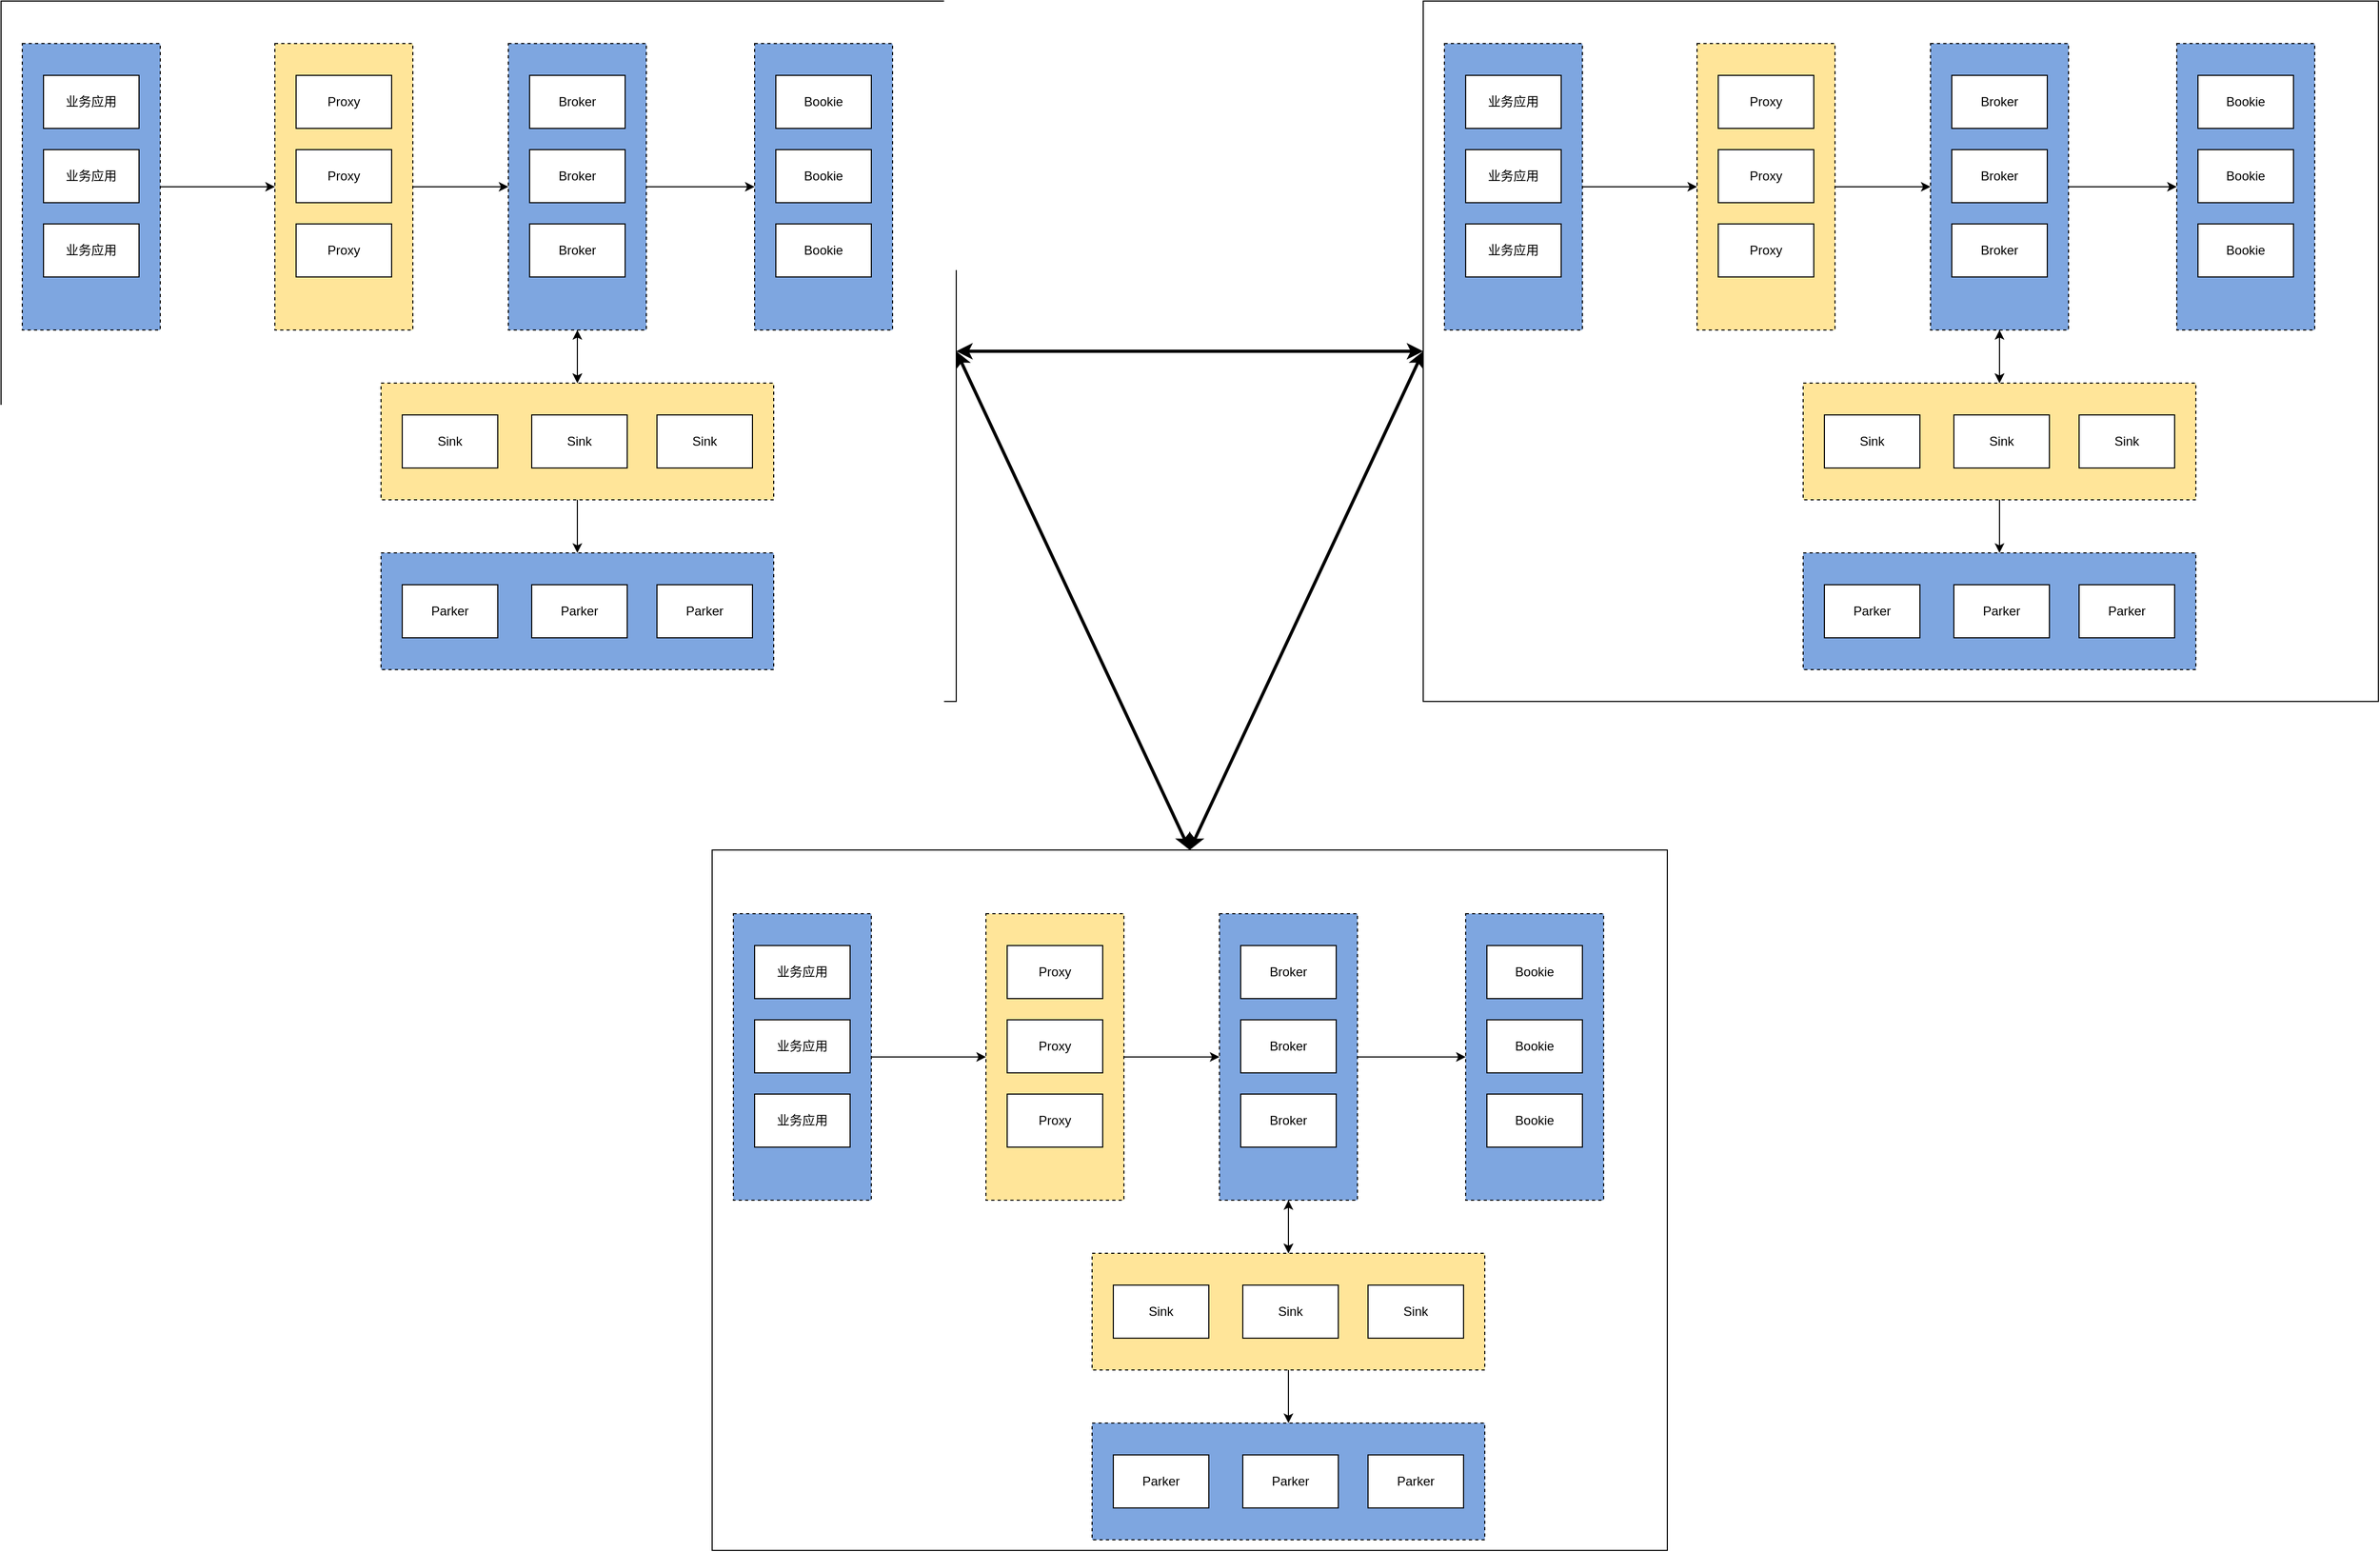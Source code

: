 <mxfile version="24.9.2">
  <diagram name="第 1 页" id="xtALz24A0W7U6FlH0sW0">
    <mxGraphModel dx="4522" dy="1408" grid="1" gridSize="10" guides="1" tooltips="1" connect="1" arrows="1" fold="1" page="1" pageScale="1" pageWidth="1654" pageHeight="1169" math="0" shadow="0">
      <root>
        <mxCell id="0" />
        <mxCell id="1" parent="0" />
        <mxCell id="oPbFwZGhu8BdO2sNFJzr-137" style="edgeStyle=none;rounded=0;orthogonalLoop=1;jettySize=auto;html=1;exitX=1;exitY=0.5;exitDx=0;exitDy=0;entryX=0.5;entryY=0;entryDx=0;entryDy=0;startArrow=classic;startFill=1;strokeWidth=3;" edge="1" parent="1" source="oPbFwZGhu8BdO2sNFJzr-17" target="oPbFwZGhu8BdO2sNFJzr-106">
          <mxGeometry relative="1" as="geometry" />
        </mxCell>
        <mxCell id="oPbFwZGhu8BdO2sNFJzr-139" style="edgeStyle=none;rounded=0;orthogonalLoop=1;jettySize=auto;html=1;exitX=1;exitY=0.5;exitDx=0;exitDy=0;entryX=0;entryY=0.5;entryDx=0;entryDy=0;startArrow=classic;startFill=1;strokeWidth=3;" edge="1" parent="1" source="oPbFwZGhu8BdO2sNFJzr-17" target="oPbFwZGhu8BdO2sNFJzr-75">
          <mxGeometry relative="1" as="geometry" />
        </mxCell>
        <mxCell id="oPbFwZGhu8BdO2sNFJzr-17" value="" style="rounded=0;whiteSpace=wrap;html=1;strokeWidth=1;" vertex="1" parent="1">
          <mxGeometry x="-10" y="80" width="900" height="660" as="geometry" />
        </mxCell>
        <mxCell id="oPbFwZGhu8BdO2sNFJzr-15" style="edgeStyle=orthogonalEdgeStyle;rounded=0;orthogonalLoop=1;jettySize=auto;html=1;exitX=1;exitY=0.5;exitDx=0;exitDy=0;entryX=0;entryY=0.5;entryDx=0;entryDy=0;" edge="1" parent="1" source="oPbFwZGhu8BdO2sNFJzr-4" target="oPbFwZGhu8BdO2sNFJzr-6">
          <mxGeometry relative="1" as="geometry" />
        </mxCell>
        <mxCell id="oPbFwZGhu8BdO2sNFJzr-4" value="" style="rounded=0;whiteSpace=wrap;html=1;dashed=1;fillColor=#FFE599;" vertex="1" parent="1">
          <mxGeometry x="248" y="120" width="130" height="270" as="geometry" />
        </mxCell>
        <mxCell id="oPbFwZGhu8BdO2sNFJzr-1" value="Proxy" style="rounded=0;whiteSpace=wrap;html=1;" vertex="1" parent="1">
          <mxGeometry x="268" y="150" width="90" height="50" as="geometry" />
        </mxCell>
        <mxCell id="oPbFwZGhu8BdO2sNFJzr-2" value="Proxy" style="rounded=0;whiteSpace=wrap;html=1;" vertex="1" parent="1">
          <mxGeometry x="268" y="220" width="90" height="50" as="geometry" />
        </mxCell>
        <mxCell id="oPbFwZGhu8BdO2sNFJzr-3" value="Proxy" style="rounded=0;whiteSpace=wrap;html=1;" vertex="1" parent="1">
          <mxGeometry x="268" y="290" width="90" height="50" as="geometry" />
        </mxCell>
        <mxCell id="oPbFwZGhu8BdO2sNFJzr-16" style="edgeStyle=orthogonalEdgeStyle;rounded=0;orthogonalLoop=1;jettySize=auto;html=1;exitX=1;exitY=0.5;exitDx=0;exitDy=0;entryX=0;entryY=0.5;entryDx=0;entryDy=0;" edge="1" parent="1" source="oPbFwZGhu8BdO2sNFJzr-6" target="oPbFwZGhu8BdO2sNFJzr-10">
          <mxGeometry relative="1" as="geometry" />
        </mxCell>
        <mxCell id="oPbFwZGhu8BdO2sNFJzr-56" style="edgeStyle=orthogonalEdgeStyle;rounded=0;orthogonalLoop=1;jettySize=auto;html=1;exitX=0.5;exitY=1;exitDx=0;exitDy=0;entryX=0.5;entryY=0;entryDx=0;entryDy=0;" edge="1" parent="1" source="oPbFwZGhu8BdO2sNFJzr-6" target="oPbFwZGhu8BdO2sNFJzr-51">
          <mxGeometry relative="1" as="geometry" />
        </mxCell>
        <mxCell id="oPbFwZGhu8BdO2sNFJzr-57" style="edgeStyle=orthogonalEdgeStyle;rounded=0;orthogonalLoop=1;jettySize=auto;html=1;exitX=0.5;exitY=1;exitDx=0;exitDy=0;entryX=0.5;entryY=0;entryDx=0;entryDy=0;startArrow=classic;startFill=1;" edge="1" parent="1" source="oPbFwZGhu8BdO2sNFJzr-6" target="oPbFwZGhu8BdO2sNFJzr-51">
          <mxGeometry relative="1" as="geometry" />
        </mxCell>
        <mxCell id="oPbFwZGhu8BdO2sNFJzr-6" value="" style="rounded=0;whiteSpace=wrap;html=1;dashed=1;fillColor=#7EA6E0;" vertex="1" parent="1">
          <mxGeometry x="468" y="120" width="130" height="270" as="geometry" />
        </mxCell>
        <mxCell id="oPbFwZGhu8BdO2sNFJzr-7" value="Broker" style="rounded=0;whiteSpace=wrap;html=1;" vertex="1" parent="1">
          <mxGeometry x="488" y="150" width="90" height="50" as="geometry" />
        </mxCell>
        <mxCell id="oPbFwZGhu8BdO2sNFJzr-8" value="Broker" style="rounded=0;whiteSpace=wrap;html=1;" vertex="1" parent="1">
          <mxGeometry x="488" y="220" width="90" height="50" as="geometry" />
        </mxCell>
        <mxCell id="oPbFwZGhu8BdO2sNFJzr-9" value="Broker" style="rounded=0;whiteSpace=wrap;html=1;" vertex="1" parent="1">
          <mxGeometry x="488" y="290" width="90" height="50" as="geometry" />
        </mxCell>
        <mxCell id="oPbFwZGhu8BdO2sNFJzr-10" value="" style="rounded=0;whiteSpace=wrap;html=1;dashed=1;fillColor=#7EA6E0;" vertex="1" parent="1">
          <mxGeometry x="700" y="120" width="130" height="270" as="geometry" />
        </mxCell>
        <mxCell id="oPbFwZGhu8BdO2sNFJzr-11" value="Bookie" style="rounded=0;whiteSpace=wrap;html=1;" vertex="1" parent="1">
          <mxGeometry x="720" y="150" width="90" height="50" as="geometry" />
        </mxCell>
        <mxCell id="oPbFwZGhu8BdO2sNFJzr-12" value="Bookie" style="rounded=0;whiteSpace=wrap;html=1;" vertex="1" parent="1">
          <mxGeometry x="720" y="220" width="90" height="50" as="geometry" />
        </mxCell>
        <mxCell id="oPbFwZGhu8BdO2sNFJzr-13" value="Bookie" style="rounded=0;whiteSpace=wrap;html=1;" vertex="1" parent="1">
          <mxGeometry x="720" y="290" width="90" height="50" as="geometry" />
        </mxCell>
        <mxCell id="oPbFwZGhu8BdO2sNFJzr-67" style="edgeStyle=orthogonalEdgeStyle;rounded=0;orthogonalLoop=1;jettySize=auto;html=1;exitX=0.5;exitY=1;exitDx=0;exitDy=0;entryX=0.5;entryY=0;entryDx=0;entryDy=0;" edge="1" parent="1" source="oPbFwZGhu8BdO2sNFJzr-51" target="oPbFwZGhu8BdO2sNFJzr-63">
          <mxGeometry relative="1" as="geometry" />
        </mxCell>
        <mxCell id="oPbFwZGhu8BdO2sNFJzr-51" value="" style="rounded=0;whiteSpace=wrap;html=1;dashed=1;fillColor=#FFE599;" vertex="1" parent="1">
          <mxGeometry x="348" y="440" width="370" height="110" as="geometry" />
        </mxCell>
        <mxCell id="oPbFwZGhu8BdO2sNFJzr-52" value="Sink" style="rounded=0;whiteSpace=wrap;html=1;" vertex="1" parent="1">
          <mxGeometry x="368" y="470" width="90" height="50" as="geometry" />
        </mxCell>
        <mxCell id="oPbFwZGhu8BdO2sNFJzr-53" value="Sink" style="rounded=0;whiteSpace=wrap;html=1;" vertex="1" parent="1">
          <mxGeometry x="490" y="470" width="90" height="50" as="geometry" />
        </mxCell>
        <mxCell id="oPbFwZGhu8BdO2sNFJzr-54" value="Sink" style="rounded=0;whiteSpace=wrap;html=1;" vertex="1" parent="1">
          <mxGeometry x="608" y="470" width="90" height="50" as="geometry" />
        </mxCell>
        <mxCell id="oPbFwZGhu8BdO2sNFJzr-63" value="" style="rounded=0;whiteSpace=wrap;html=1;dashed=1;fillColor=#7EA6E0;" vertex="1" parent="1">
          <mxGeometry x="348" y="600" width="370" height="110" as="geometry" />
        </mxCell>
        <mxCell id="oPbFwZGhu8BdO2sNFJzr-64" value="Parker" style="rounded=0;whiteSpace=wrap;html=1;" vertex="1" parent="1">
          <mxGeometry x="368" y="630" width="90" height="50" as="geometry" />
        </mxCell>
        <mxCell id="oPbFwZGhu8BdO2sNFJzr-65" value="Parker" style="rounded=0;whiteSpace=wrap;html=1;" vertex="1" parent="1">
          <mxGeometry x="490" y="630" width="90" height="50" as="geometry" />
        </mxCell>
        <mxCell id="oPbFwZGhu8BdO2sNFJzr-66" value="Parker" style="rounded=0;whiteSpace=wrap;html=1;" vertex="1" parent="1">
          <mxGeometry x="608" y="630" width="90" height="50" as="geometry" />
        </mxCell>
        <mxCell id="oPbFwZGhu8BdO2sNFJzr-74" style="edgeStyle=orthogonalEdgeStyle;rounded=0;orthogonalLoop=1;jettySize=auto;html=1;exitX=1;exitY=0.5;exitDx=0;exitDy=0;entryX=0;entryY=0.5;entryDx=0;entryDy=0;" edge="1" parent="1" source="oPbFwZGhu8BdO2sNFJzr-70" target="oPbFwZGhu8BdO2sNFJzr-4">
          <mxGeometry relative="1" as="geometry" />
        </mxCell>
        <mxCell id="oPbFwZGhu8BdO2sNFJzr-70" value="" style="rounded=0;whiteSpace=wrap;html=1;dashed=1;fillColor=#7EA6E0;" vertex="1" parent="1">
          <mxGeometry x="10" y="120" width="130" height="270" as="geometry" />
        </mxCell>
        <mxCell id="oPbFwZGhu8BdO2sNFJzr-71" value="业务应用" style="rounded=0;whiteSpace=wrap;html=1;" vertex="1" parent="1">
          <mxGeometry x="30" y="150" width="90" height="50" as="geometry" />
        </mxCell>
        <mxCell id="oPbFwZGhu8BdO2sNFJzr-72" value="业务应用" style="rounded=0;whiteSpace=wrap;html=1;" vertex="1" parent="1">
          <mxGeometry x="30" y="220" width="90" height="50" as="geometry" />
        </mxCell>
        <mxCell id="oPbFwZGhu8BdO2sNFJzr-73" value="业务应用" style="rounded=0;whiteSpace=wrap;html=1;" vertex="1" parent="1">
          <mxGeometry x="30" y="290" width="90" height="50" as="geometry" />
        </mxCell>
        <mxCell id="oPbFwZGhu8BdO2sNFJzr-138" style="edgeStyle=none;rounded=0;orthogonalLoop=1;jettySize=auto;html=1;exitX=0;exitY=0.5;exitDx=0;exitDy=0;entryX=0.5;entryY=0;entryDx=0;entryDy=0;startArrow=classic;startFill=1;strokeWidth=3;" edge="1" parent="1" source="oPbFwZGhu8BdO2sNFJzr-75" target="oPbFwZGhu8BdO2sNFJzr-106">
          <mxGeometry relative="1" as="geometry" />
        </mxCell>
        <mxCell id="oPbFwZGhu8BdO2sNFJzr-75" value="" style="rounded=0;whiteSpace=wrap;html=1;strokeWidth=1;" vertex="1" parent="1">
          <mxGeometry x="1330" y="80" width="900" height="660" as="geometry" />
        </mxCell>
        <mxCell id="oPbFwZGhu8BdO2sNFJzr-76" style="edgeStyle=orthogonalEdgeStyle;rounded=0;orthogonalLoop=1;jettySize=auto;html=1;exitX=1;exitY=0.5;exitDx=0;exitDy=0;entryX=0;entryY=0.5;entryDx=0;entryDy=0;" edge="1" parent="1" source="oPbFwZGhu8BdO2sNFJzr-77" target="oPbFwZGhu8BdO2sNFJzr-84">
          <mxGeometry relative="1" as="geometry" />
        </mxCell>
        <mxCell id="oPbFwZGhu8BdO2sNFJzr-77" value="" style="rounded=0;whiteSpace=wrap;html=1;dashed=1;fillColor=#FFE599;" vertex="1" parent="1">
          <mxGeometry x="1588" y="120" width="130" height="270" as="geometry" />
        </mxCell>
        <mxCell id="oPbFwZGhu8BdO2sNFJzr-78" value="Proxy" style="rounded=0;whiteSpace=wrap;html=1;" vertex="1" parent="1">
          <mxGeometry x="1608" y="150" width="90" height="50" as="geometry" />
        </mxCell>
        <mxCell id="oPbFwZGhu8BdO2sNFJzr-79" value="Proxy" style="rounded=0;whiteSpace=wrap;html=1;" vertex="1" parent="1">
          <mxGeometry x="1608" y="220" width="90" height="50" as="geometry" />
        </mxCell>
        <mxCell id="oPbFwZGhu8BdO2sNFJzr-80" value="Proxy" style="rounded=0;whiteSpace=wrap;html=1;" vertex="1" parent="1">
          <mxGeometry x="1608" y="290" width="90" height="50" as="geometry" />
        </mxCell>
        <mxCell id="oPbFwZGhu8BdO2sNFJzr-81" style="edgeStyle=orthogonalEdgeStyle;rounded=0;orthogonalLoop=1;jettySize=auto;html=1;exitX=1;exitY=0.5;exitDx=0;exitDy=0;entryX=0;entryY=0.5;entryDx=0;entryDy=0;" edge="1" parent="1" source="oPbFwZGhu8BdO2sNFJzr-84" target="oPbFwZGhu8BdO2sNFJzr-88">
          <mxGeometry relative="1" as="geometry" />
        </mxCell>
        <mxCell id="oPbFwZGhu8BdO2sNFJzr-82" style="edgeStyle=orthogonalEdgeStyle;rounded=0;orthogonalLoop=1;jettySize=auto;html=1;exitX=0.5;exitY=1;exitDx=0;exitDy=0;entryX=0.5;entryY=0;entryDx=0;entryDy=0;" edge="1" parent="1" source="oPbFwZGhu8BdO2sNFJzr-84" target="oPbFwZGhu8BdO2sNFJzr-93">
          <mxGeometry relative="1" as="geometry" />
        </mxCell>
        <mxCell id="oPbFwZGhu8BdO2sNFJzr-83" style="edgeStyle=orthogonalEdgeStyle;rounded=0;orthogonalLoop=1;jettySize=auto;html=1;exitX=0.5;exitY=1;exitDx=0;exitDy=0;entryX=0.5;entryY=0;entryDx=0;entryDy=0;startArrow=classic;startFill=1;" edge="1" parent="1" source="oPbFwZGhu8BdO2sNFJzr-84" target="oPbFwZGhu8BdO2sNFJzr-93">
          <mxGeometry relative="1" as="geometry" />
        </mxCell>
        <mxCell id="oPbFwZGhu8BdO2sNFJzr-84" value="" style="rounded=0;whiteSpace=wrap;html=1;dashed=1;fillColor=#7EA6E0;" vertex="1" parent="1">
          <mxGeometry x="1808" y="120" width="130" height="270" as="geometry" />
        </mxCell>
        <mxCell id="oPbFwZGhu8BdO2sNFJzr-85" value="Broker" style="rounded=0;whiteSpace=wrap;html=1;" vertex="1" parent="1">
          <mxGeometry x="1828" y="150" width="90" height="50" as="geometry" />
        </mxCell>
        <mxCell id="oPbFwZGhu8BdO2sNFJzr-86" value="Broker" style="rounded=0;whiteSpace=wrap;html=1;" vertex="1" parent="1">
          <mxGeometry x="1828" y="220" width="90" height="50" as="geometry" />
        </mxCell>
        <mxCell id="oPbFwZGhu8BdO2sNFJzr-87" value="Broker" style="rounded=0;whiteSpace=wrap;html=1;" vertex="1" parent="1">
          <mxGeometry x="1828" y="290" width="90" height="50" as="geometry" />
        </mxCell>
        <mxCell id="oPbFwZGhu8BdO2sNFJzr-88" value="" style="rounded=0;whiteSpace=wrap;html=1;dashed=1;fillColor=#7EA6E0;" vertex="1" parent="1">
          <mxGeometry x="2040" y="120" width="130" height="270" as="geometry" />
        </mxCell>
        <mxCell id="oPbFwZGhu8BdO2sNFJzr-89" value="Bookie" style="rounded=0;whiteSpace=wrap;html=1;" vertex="1" parent="1">
          <mxGeometry x="2060" y="150" width="90" height="50" as="geometry" />
        </mxCell>
        <mxCell id="oPbFwZGhu8BdO2sNFJzr-90" value="Bookie" style="rounded=0;whiteSpace=wrap;html=1;" vertex="1" parent="1">
          <mxGeometry x="2060" y="220" width="90" height="50" as="geometry" />
        </mxCell>
        <mxCell id="oPbFwZGhu8BdO2sNFJzr-91" value="Bookie" style="rounded=0;whiteSpace=wrap;html=1;" vertex="1" parent="1">
          <mxGeometry x="2060" y="290" width="90" height="50" as="geometry" />
        </mxCell>
        <mxCell id="oPbFwZGhu8BdO2sNFJzr-92" style="edgeStyle=orthogonalEdgeStyle;rounded=0;orthogonalLoop=1;jettySize=auto;html=1;exitX=0.5;exitY=1;exitDx=0;exitDy=0;entryX=0.5;entryY=0;entryDx=0;entryDy=0;" edge="1" parent="1" source="oPbFwZGhu8BdO2sNFJzr-93" target="oPbFwZGhu8BdO2sNFJzr-97">
          <mxGeometry relative="1" as="geometry" />
        </mxCell>
        <mxCell id="oPbFwZGhu8BdO2sNFJzr-93" value="" style="rounded=0;whiteSpace=wrap;html=1;dashed=1;fillColor=#FFE599;" vertex="1" parent="1">
          <mxGeometry x="1688" y="440" width="370" height="110" as="geometry" />
        </mxCell>
        <mxCell id="oPbFwZGhu8BdO2sNFJzr-94" value="Sink" style="rounded=0;whiteSpace=wrap;html=1;" vertex="1" parent="1">
          <mxGeometry x="1708" y="470" width="90" height="50" as="geometry" />
        </mxCell>
        <mxCell id="oPbFwZGhu8BdO2sNFJzr-95" value="Sink" style="rounded=0;whiteSpace=wrap;html=1;" vertex="1" parent="1">
          <mxGeometry x="1830" y="470" width="90" height="50" as="geometry" />
        </mxCell>
        <mxCell id="oPbFwZGhu8BdO2sNFJzr-96" value="Sink" style="rounded=0;whiteSpace=wrap;html=1;" vertex="1" parent="1">
          <mxGeometry x="1948" y="470" width="90" height="50" as="geometry" />
        </mxCell>
        <mxCell id="oPbFwZGhu8BdO2sNFJzr-97" value="" style="rounded=0;whiteSpace=wrap;html=1;dashed=1;fillColor=#7EA6E0;" vertex="1" parent="1">
          <mxGeometry x="1688" y="600" width="370" height="110" as="geometry" />
        </mxCell>
        <mxCell id="oPbFwZGhu8BdO2sNFJzr-98" value="Parker" style="rounded=0;whiteSpace=wrap;html=1;" vertex="1" parent="1">
          <mxGeometry x="1708" y="630" width="90" height="50" as="geometry" />
        </mxCell>
        <mxCell id="oPbFwZGhu8BdO2sNFJzr-99" value="Parker" style="rounded=0;whiteSpace=wrap;html=1;" vertex="1" parent="1">
          <mxGeometry x="1830" y="630" width="90" height="50" as="geometry" />
        </mxCell>
        <mxCell id="oPbFwZGhu8BdO2sNFJzr-100" value="Parker" style="rounded=0;whiteSpace=wrap;html=1;" vertex="1" parent="1">
          <mxGeometry x="1948" y="630" width="90" height="50" as="geometry" />
        </mxCell>
        <mxCell id="oPbFwZGhu8BdO2sNFJzr-101" style="edgeStyle=orthogonalEdgeStyle;rounded=0;orthogonalLoop=1;jettySize=auto;html=1;exitX=1;exitY=0.5;exitDx=0;exitDy=0;entryX=0;entryY=0.5;entryDx=0;entryDy=0;" edge="1" parent="1" source="oPbFwZGhu8BdO2sNFJzr-102" target="oPbFwZGhu8BdO2sNFJzr-77">
          <mxGeometry relative="1" as="geometry" />
        </mxCell>
        <mxCell id="oPbFwZGhu8BdO2sNFJzr-102" value="" style="rounded=0;whiteSpace=wrap;html=1;dashed=1;fillColor=#7EA6E0;" vertex="1" parent="1">
          <mxGeometry x="1350" y="120" width="130" height="270" as="geometry" />
        </mxCell>
        <mxCell id="oPbFwZGhu8BdO2sNFJzr-103" value="业务应用" style="rounded=0;whiteSpace=wrap;html=1;" vertex="1" parent="1">
          <mxGeometry x="1370" y="150" width="90" height="50" as="geometry" />
        </mxCell>
        <mxCell id="oPbFwZGhu8BdO2sNFJzr-104" value="业务应用" style="rounded=0;whiteSpace=wrap;html=1;" vertex="1" parent="1">
          <mxGeometry x="1370" y="220" width="90" height="50" as="geometry" />
        </mxCell>
        <mxCell id="oPbFwZGhu8BdO2sNFJzr-105" value="业务应用" style="rounded=0;whiteSpace=wrap;html=1;" vertex="1" parent="1">
          <mxGeometry x="1370" y="290" width="90" height="50" as="geometry" />
        </mxCell>
        <mxCell id="oPbFwZGhu8BdO2sNFJzr-106" value="" style="rounded=0;whiteSpace=wrap;html=1;strokeWidth=1;" vertex="1" parent="1">
          <mxGeometry x="660" y="880" width="900" height="660" as="geometry" />
        </mxCell>
        <mxCell id="oPbFwZGhu8BdO2sNFJzr-107" style="edgeStyle=orthogonalEdgeStyle;rounded=0;orthogonalLoop=1;jettySize=auto;html=1;exitX=1;exitY=0.5;exitDx=0;exitDy=0;entryX=0;entryY=0.5;entryDx=0;entryDy=0;" edge="1" parent="1" source="oPbFwZGhu8BdO2sNFJzr-108" target="oPbFwZGhu8BdO2sNFJzr-115">
          <mxGeometry relative="1" as="geometry" />
        </mxCell>
        <mxCell id="oPbFwZGhu8BdO2sNFJzr-108" value="" style="rounded=0;whiteSpace=wrap;html=1;dashed=1;fillColor=#FFE599;" vertex="1" parent="1">
          <mxGeometry x="918" y="940" width="130" height="270" as="geometry" />
        </mxCell>
        <mxCell id="oPbFwZGhu8BdO2sNFJzr-109" value="Proxy" style="rounded=0;whiteSpace=wrap;html=1;" vertex="1" parent="1">
          <mxGeometry x="938" y="970" width="90" height="50" as="geometry" />
        </mxCell>
        <mxCell id="oPbFwZGhu8BdO2sNFJzr-110" value="Proxy" style="rounded=0;whiteSpace=wrap;html=1;" vertex="1" parent="1">
          <mxGeometry x="938" y="1040" width="90" height="50" as="geometry" />
        </mxCell>
        <mxCell id="oPbFwZGhu8BdO2sNFJzr-111" value="Proxy" style="rounded=0;whiteSpace=wrap;html=1;" vertex="1" parent="1">
          <mxGeometry x="938" y="1110" width="90" height="50" as="geometry" />
        </mxCell>
        <mxCell id="oPbFwZGhu8BdO2sNFJzr-112" style="edgeStyle=orthogonalEdgeStyle;rounded=0;orthogonalLoop=1;jettySize=auto;html=1;exitX=1;exitY=0.5;exitDx=0;exitDy=0;entryX=0;entryY=0.5;entryDx=0;entryDy=0;" edge="1" parent="1" source="oPbFwZGhu8BdO2sNFJzr-115" target="oPbFwZGhu8BdO2sNFJzr-119">
          <mxGeometry relative="1" as="geometry" />
        </mxCell>
        <mxCell id="oPbFwZGhu8BdO2sNFJzr-113" style="edgeStyle=orthogonalEdgeStyle;rounded=0;orthogonalLoop=1;jettySize=auto;html=1;exitX=0.5;exitY=1;exitDx=0;exitDy=0;entryX=0.5;entryY=0;entryDx=0;entryDy=0;" edge="1" parent="1" source="oPbFwZGhu8BdO2sNFJzr-115" target="oPbFwZGhu8BdO2sNFJzr-124">
          <mxGeometry relative="1" as="geometry" />
        </mxCell>
        <mxCell id="oPbFwZGhu8BdO2sNFJzr-114" style="edgeStyle=orthogonalEdgeStyle;rounded=0;orthogonalLoop=1;jettySize=auto;html=1;exitX=0.5;exitY=1;exitDx=0;exitDy=0;entryX=0.5;entryY=0;entryDx=0;entryDy=0;startArrow=classic;startFill=1;" edge="1" parent="1" source="oPbFwZGhu8BdO2sNFJzr-115" target="oPbFwZGhu8BdO2sNFJzr-124">
          <mxGeometry relative="1" as="geometry" />
        </mxCell>
        <mxCell id="oPbFwZGhu8BdO2sNFJzr-115" value="" style="rounded=0;whiteSpace=wrap;html=1;dashed=1;fillColor=#7EA6E0;" vertex="1" parent="1">
          <mxGeometry x="1138" y="940" width="130" height="270" as="geometry" />
        </mxCell>
        <mxCell id="oPbFwZGhu8BdO2sNFJzr-116" value="Broker" style="rounded=0;whiteSpace=wrap;html=1;" vertex="1" parent="1">
          <mxGeometry x="1158" y="970" width="90" height="50" as="geometry" />
        </mxCell>
        <mxCell id="oPbFwZGhu8BdO2sNFJzr-117" value="Broker" style="rounded=0;whiteSpace=wrap;html=1;" vertex="1" parent="1">
          <mxGeometry x="1158" y="1040" width="90" height="50" as="geometry" />
        </mxCell>
        <mxCell id="oPbFwZGhu8BdO2sNFJzr-118" value="Broker" style="rounded=0;whiteSpace=wrap;html=1;" vertex="1" parent="1">
          <mxGeometry x="1158" y="1110" width="90" height="50" as="geometry" />
        </mxCell>
        <mxCell id="oPbFwZGhu8BdO2sNFJzr-119" value="" style="rounded=0;whiteSpace=wrap;html=1;dashed=1;fillColor=#7EA6E0;" vertex="1" parent="1">
          <mxGeometry x="1370" y="940" width="130" height="270" as="geometry" />
        </mxCell>
        <mxCell id="oPbFwZGhu8BdO2sNFJzr-120" value="Bookie" style="rounded=0;whiteSpace=wrap;html=1;" vertex="1" parent="1">
          <mxGeometry x="1390" y="970" width="90" height="50" as="geometry" />
        </mxCell>
        <mxCell id="oPbFwZGhu8BdO2sNFJzr-121" value="Bookie" style="rounded=0;whiteSpace=wrap;html=1;" vertex="1" parent="1">
          <mxGeometry x="1390" y="1040" width="90" height="50" as="geometry" />
        </mxCell>
        <mxCell id="oPbFwZGhu8BdO2sNFJzr-122" value="Bookie" style="rounded=0;whiteSpace=wrap;html=1;" vertex="1" parent="1">
          <mxGeometry x="1390" y="1110" width="90" height="50" as="geometry" />
        </mxCell>
        <mxCell id="oPbFwZGhu8BdO2sNFJzr-123" style="edgeStyle=orthogonalEdgeStyle;rounded=0;orthogonalLoop=1;jettySize=auto;html=1;exitX=0.5;exitY=1;exitDx=0;exitDy=0;entryX=0.5;entryY=0;entryDx=0;entryDy=0;" edge="1" parent="1" source="oPbFwZGhu8BdO2sNFJzr-124" target="oPbFwZGhu8BdO2sNFJzr-128">
          <mxGeometry relative="1" as="geometry" />
        </mxCell>
        <mxCell id="oPbFwZGhu8BdO2sNFJzr-124" value="" style="rounded=0;whiteSpace=wrap;html=1;dashed=1;fillColor=#FFE599;" vertex="1" parent="1">
          <mxGeometry x="1018" y="1260" width="370" height="110" as="geometry" />
        </mxCell>
        <mxCell id="oPbFwZGhu8BdO2sNFJzr-125" value="Sink" style="rounded=0;whiteSpace=wrap;html=1;" vertex="1" parent="1">
          <mxGeometry x="1038" y="1290" width="90" height="50" as="geometry" />
        </mxCell>
        <mxCell id="oPbFwZGhu8BdO2sNFJzr-126" value="Sink" style="rounded=0;whiteSpace=wrap;html=1;" vertex="1" parent="1">
          <mxGeometry x="1160" y="1290" width="90" height="50" as="geometry" />
        </mxCell>
        <mxCell id="oPbFwZGhu8BdO2sNFJzr-127" value="Sink" style="rounded=0;whiteSpace=wrap;html=1;" vertex="1" parent="1">
          <mxGeometry x="1278" y="1290" width="90" height="50" as="geometry" />
        </mxCell>
        <mxCell id="oPbFwZGhu8BdO2sNFJzr-128" value="" style="rounded=0;whiteSpace=wrap;html=1;dashed=1;fillColor=#7EA6E0;" vertex="1" parent="1">
          <mxGeometry x="1018" y="1420" width="370" height="110" as="geometry" />
        </mxCell>
        <mxCell id="oPbFwZGhu8BdO2sNFJzr-129" value="Parker" style="rounded=0;whiteSpace=wrap;html=1;" vertex="1" parent="1">
          <mxGeometry x="1038" y="1450" width="90" height="50" as="geometry" />
        </mxCell>
        <mxCell id="oPbFwZGhu8BdO2sNFJzr-130" value="Parker" style="rounded=0;whiteSpace=wrap;html=1;" vertex="1" parent="1">
          <mxGeometry x="1160" y="1450" width="90" height="50" as="geometry" />
        </mxCell>
        <mxCell id="oPbFwZGhu8BdO2sNFJzr-131" value="Parker" style="rounded=0;whiteSpace=wrap;html=1;" vertex="1" parent="1">
          <mxGeometry x="1278" y="1450" width="90" height="50" as="geometry" />
        </mxCell>
        <mxCell id="oPbFwZGhu8BdO2sNFJzr-132" style="edgeStyle=orthogonalEdgeStyle;rounded=0;orthogonalLoop=1;jettySize=auto;html=1;exitX=1;exitY=0.5;exitDx=0;exitDy=0;entryX=0;entryY=0.5;entryDx=0;entryDy=0;" edge="1" parent="1" source="oPbFwZGhu8BdO2sNFJzr-133" target="oPbFwZGhu8BdO2sNFJzr-108">
          <mxGeometry relative="1" as="geometry" />
        </mxCell>
        <mxCell id="oPbFwZGhu8BdO2sNFJzr-133" value="" style="rounded=0;whiteSpace=wrap;html=1;dashed=1;fillColor=#7EA6E0;" vertex="1" parent="1">
          <mxGeometry x="680" y="940" width="130" height="270" as="geometry" />
        </mxCell>
        <mxCell id="oPbFwZGhu8BdO2sNFJzr-134" value="业务应用" style="rounded=0;whiteSpace=wrap;html=1;" vertex="1" parent="1">
          <mxGeometry x="700" y="970" width="90" height="50" as="geometry" />
        </mxCell>
        <mxCell id="oPbFwZGhu8BdO2sNFJzr-135" value="业务应用" style="rounded=0;whiteSpace=wrap;html=1;" vertex="1" parent="1">
          <mxGeometry x="700" y="1040" width="90" height="50" as="geometry" />
        </mxCell>
        <mxCell id="oPbFwZGhu8BdO2sNFJzr-136" value="业务应用" style="rounded=0;whiteSpace=wrap;html=1;" vertex="1" parent="1">
          <mxGeometry x="700" y="1110" width="90" height="50" as="geometry" />
        </mxCell>
      </root>
    </mxGraphModel>
  </diagram>
</mxfile>

